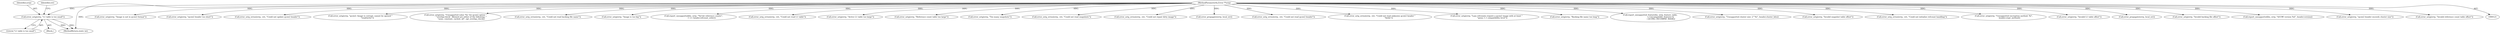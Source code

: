 digraph "0_qemu_6a83f8b5bec6f59e56cc49bd49e4c3f8f805d56f_0@pointer" {
"1000867" [label="(Call,error_setg(errp, \"L1 table is too small\"))"];
"1000125" [label="(MethodParameterIn,Error **errp)"];
"1000246" [label="(Call,error_setg(errp, \"Image is not in qcow2 format\"))"];
"1000869" [label="(Literal,\"L1 table is too small\")"];
"1000403" [label="(Call,error_setg(errp, \"qcow2 header too short\"))"];
"1001183" [label="(Call,error_setg_errno(errp, -ret, \"Could not update qcow2 header\"))"];
"1000589" [label="(Call,error_setg(errp, \"qcow2: Image is corrupt; cannot be opened \"\n                       \"read/write\"))"];
"1000867" [label="(Call,error_setg(errp, \"L1 table is too small\"))"];
"1001359" [label="(Call,error_setg(errp, \"Unsupported value '%s' for qcow2 option \"\n                   \"'overlap-check'. Allowed are either of the following: \"\n                   \"none, constant, cached, all\", opt_overlap_check))"];
"1000868" [label="(Identifier,errp)"];
"1001112" [label="(Call,error_setg_errno(errp, -ret, \"Could not read backing file name\"))"];
"1000845" [label="(Call,error_setg(errp, \"Image is too big\"))"];
"1000604" [label="(Call,report_unsupported(bs, errp, \"%d bit reference counts\",\n                           1 << header.refcount_order))"];
"1000946" [label="(Call,error_setg_errno(errp, -ret, \"Could not read L1 table\"))"];
"1000813" [label="(Call,error_setg(errp, \"Active L1 table too large\"))"];
"1000741" [label="(Call,error_setg(errp, \"Reference count table too large\"))"];
"1000777" [label="(Call,error_setg(errp, \"Too many snapshots\"))"];
"1001148" [label="(Call,error_setg_errno(errp, -ret, \"Could not read snapshots\"))"];
"1001228" [label="(Call,error_setg_errno(errp, -ret, \"Could not repair dirty image\"))"];
"1001251" [label="(Call,error_propagate(errp, local_err))"];
"1000125" [label="(MethodParameterIn,Error **errp)"];
"1000168" [label="(Call,error_setg_errno(errp, -ret, \"Could not read qcow2 header\"))"];
"1000473" [label="(Call,error_setg_errno(errp, -ret, \"Could not read unknown qcow2 header \"\n                             \"fields\"))"];
"1001414" [label="(Call,error_setg(errp, \"Lazy refcounts require a qcow2 image with at least \"\n                   \"qemu 1.1 compatibility level\"))"];
"1001086" [label="(Call,error_setg(errp, \"Backing file name too long\"))"];
"1000556" [label="(Call,report_unsupported_feature(bs, errp, feature_table,\n                                   s->incompatible_features &\n                                   ~QCOW2_INCOMPAT_MASK))"];
"1000299" [label="(Call,error_setg(errp, \"Unsupported cluster size: 2^%i\", header.cluster_bits))"];
"1000802" [label="(Call,error_setg(errp, \"Invalid snapshot table offset\"))"];
"1001026" [label="(Call,error_setg_errno(errp, -ret, \"Could not initialize refcount handling\"))"];
"1000632" [label="(Call,error_setg(errp, \"Unsupported encryption method: %i\",\n                   header.crypt_method))"];
"1000871" [label="(Identifier,ret)"];
"1000892" [label="(Call,error_setg(errp, \"Invalid L1 table offset\"))"];
"1000866" [label="(Block,)"];
"1001053" [label="(Call,error_propagate(errp, local_err))"];
"1001483" [label="(MethodReturn,static int)"];
"1000488" [label="(Call,error_setg(errp, \"Invalid backing file offset\"))"];
"1000267" [label="(Call,report_unsupported(bs, errp, \"QCOW version %d\", header.version))"];
"1000420" [label="(Call,error_setg(errp, \"qcow2 header exceeds cluster size\"))"];
"1000766" [label="(Call,error_setg(errp, \"Invalid reference count table offset\"))"];
"1000867" -> "1000866"  [label="AST: "];
"1000867" -> "1000869"  [label="CFG: "];
"1000868" -> "1000867"  [label="AST: "];
"1000869" -> "1000867"  [label="AST: "];
"1000871" -> "1000867"  [label="CFG: "];
"1000867" -> "1001483"  [label="DDG: "];
"1000867" -> "1001483"  [label="DDG: "];
"1000125" -> "1000867"  [label="DDG: "];
"1000125" -> "1000121"  [label="AST: "];
"1000125" -> "1001483"  [label="DDG: "];
"1000125" -> "1000168"  [label="DDG: "];
"1000125" -> "1000246"  [label="DDG: "];
"1000125" -> "1000267"  [label="DDG: "];
"1000125" -> "1000299"  [label="DDG: "];
"1000125" -> "1000403"  [label="DDG: "];
"1000125" -> "1000420"  [label="DDG: "];
"1000125" -> "1000473"  [label="DDG: "];
"1000125" -> "1000488"  [label="DDG: "];
"1000125" -> "1000556"  [label="DDG: "];
"1000125" -> "1000589"  [label="DDG: "];
"1000125" -> "1000604"  [label="DDG: "];
"1000125" -> "1000632"  [label="DDG: "];
"1000125" -> "1000741"  [label="DDG: "];
"1000125" -> "1000766"  [label="DDG: "];
"1000125" -> "1000777"  [label="DDG: "];
"1000125" -> "1000802"  [label="DDG: "];
"1000125" -> "1000813"  [label="DDG: "];
"1000125" -> "1000845"  [label="DDG: "];
"1000125" -> "1000892"  [label="DDG: "];
"1000125" -> "1000946"  [label="DDG: "];
"1000125" -> "1001026"  [label="DDG: "];
"1000125" -> "1001053"  [label="DDG: "];
"1000125" -> "1001086"  [label="DDG: "];
"1000125" -> "1001112"  [label="DDG: "];
"1000125" -> "1001148"  [label="DDG: "];
"1000125" -> "1001183"  [label="DDG: "];
"1000125" -> "1001228"  [label="DDG: "];
"1000125" -> "1001251"  [label="DDG: "];
"1000125" -> "1001359"  [label="DDG: "];
"1000125" -> "1001414"  [label="DDG: "];
}
